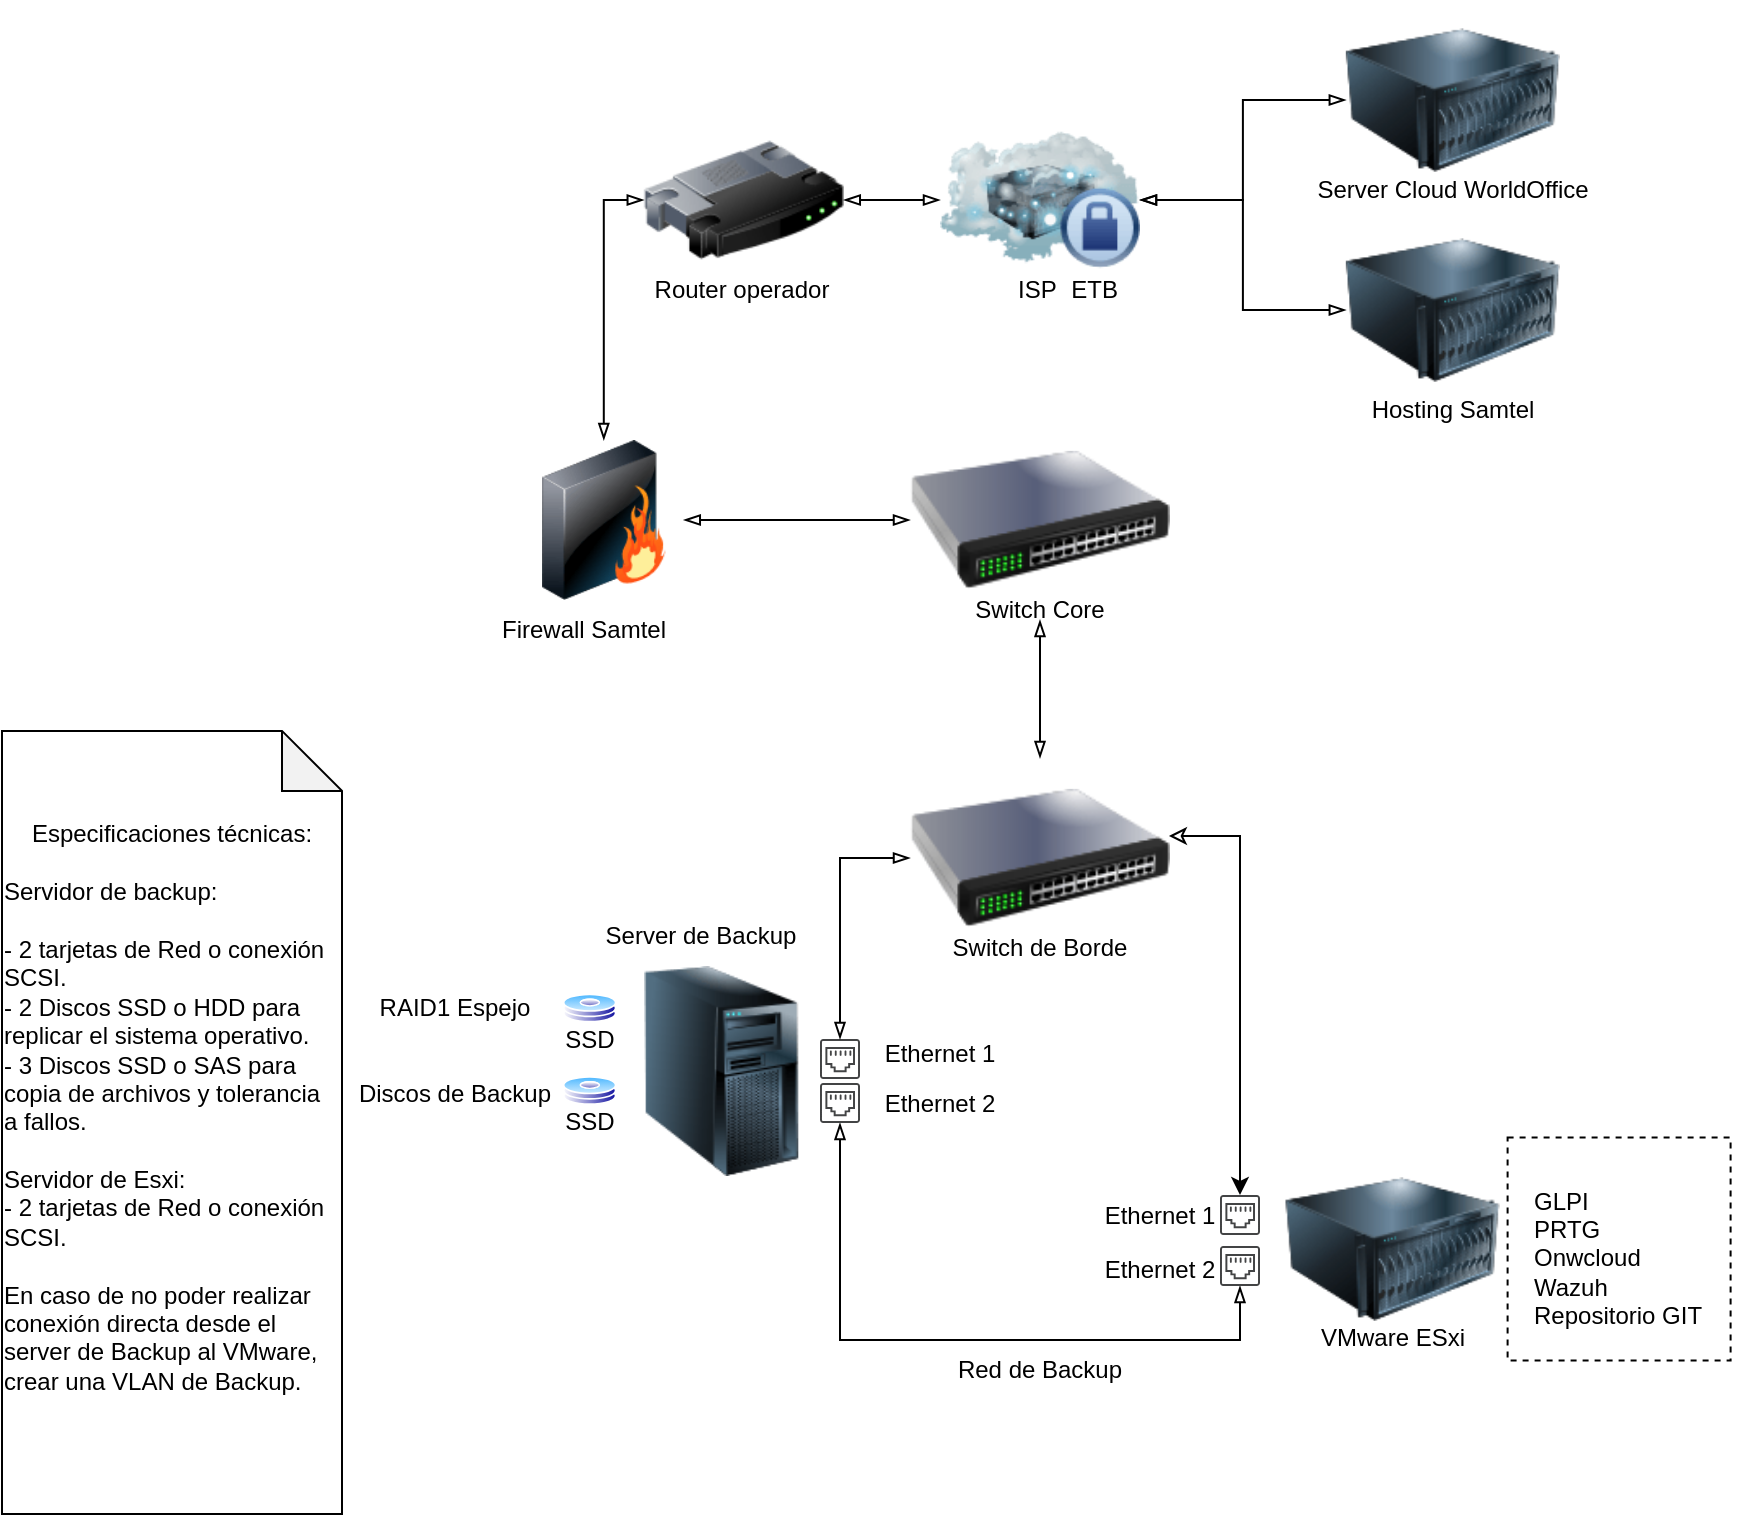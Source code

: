 <mxfile version="26.2.9">
  <diagram id="WI9T0HZ2pTsCkuznbFz-" name="Page-1">
    <mxGraphModel dx="780" dy="514" grid="1" gridSize="10" guides="1" tooltips="1" connect="1" arrows="1" fold="1" page="1" pageScale="1" pageWidth="1169" pageHeight="827" math="0" shadow="0">
      <root>
        <mxCell id="0" />
        <mxCell id="1" parent="0" />
        <mxCell id="FIyyPZFt72G_BdUJnwf7-6" value="" style="sketch=0;pointerEvents=1;shadow=0;dashed=0;html=1;strokeColor=none;fillColor=#434445;aspect=fixed;labelPosition=center;verticalLabelPosition=bottom;verticalAlign=top;align=center;outlineConnect=0;shape=mxgraph.vvd.ethernet_port;" parent="1" vertex="1">
          <mxGeometry x="469" y="567.5" width="20" height="20" as="geometry" />
        </mxCell>
        <mxCell id="FIyyPZFt72G_BdUJnwf7-18" style="edgeStyle=orthogonalEdgeStyle;rounded=0;orthogonalLoop=1;jettySize=auto;html=1;startArrow=blockThin;startFill=0;endArrow=blockThin;endFill=0;" parent="1" source="FIyyPZFt72G_BdUJnwf7-7" target="FIyyPZFt72G_BdUJnwf7-9" edge="1">
          <mxGeometry relative="1" as="geometry">
            <Array as="points">
              <mxPoint x="479" y="718" />
              <mxPoint x="679" y="718" />
            </Array>
          </mxGeometry>
        </mxCell>
        <mxCell id="FIyyPZFt72G_BdUJnwf7-7" value="" style="sketch=0;pointerEvents=1;shadow=0;dashed=0;html=1;strokeColor=none;fillColor=#434445;aspect=fixed;labelPosition=center;verticalLabelPosition=bottom;verticalAlign=top;align=center;outlineConnect=0;shape=mxgraph.vvd.ethernet_port;" parent="1" vertex="1">
          <mxGeometry x="469" y="589.5" width="20" height="20" as="geometry" />
        </mxCell>
        <mxCell id="FIyyPZFt72G_BdUJnwf7-8" value="" style="sketch=0;pointerEvents=1;shadow=0;dashed=0;html=1;strokeColor=none;fillColor=#434445;aspect=fixed;labelPosition=center;verticalLabelPosition=bottom;verticalAlign=top;align=center;outlineConnect=0;shape=mxgraph.vvd.ethernet_port;" parent="1" vertex="1">
          <mxGeometry x="669" y="645.5" width="20" height="20" as="geometry" />
        </mxCell>
        <mxCell id="FIyyPZFt72G_BdUJnwf7-9" value="" style="sketch=0;pointerEvents=1;shadow=0;dashed=0;html=1;strokeColor=none;fillColor=#434445;aspect=fixed;labelPosition=center;verticalLabelPosition=bottom;verticalAlign=top;align=center;outlineConnect=0;shape=mxgraph.vvd.ethernet_port;" parent="1" vertex="1">
          <mxGeometry x="669" y="671" width="20" height="20" as="geometry" />
        </mxCell>
        <mxCell id="FIyyPZFt72G_BdUJnwf7-10" value="RAID1&amp;nbsp;&lt;span style=&quot;background-color: transparent; color: light-dark(rgb(0, 0, 0), rgb(255, 255, 255));&quot;&gt;Espejo&lt;/span&gt;" style="text;html=1;align=center;verticalAlign=middle;whiteSpace=wrap;rounded=0;" parent="1" vertex="1">
          <mxGeometry x="233.1" y="537" width="107.3" height="30" as="geometry" />
        </mxCell>
        <mxCell id="FIyyPZFt72G_BdUJnwf7-14" value="Discos de Backup" style="text;html=1;align=center;verticalAlign=middle;whiteSpace=wrap;rounded=0;" parent="1" vertex="1">
          <mxGeometry x="233.1" y="580.25" width="107.3" height="30" as="geometry" />
        </mxCell>
        <mxCell id="FIyyPZFt72G_BdUJnwf7-25" style="edgeStyle=orthogonalEdgeStyle;rounded=0;orthogonalLoop=1;jettySize=auto;html=1;startArrow=blockThin;startFill=0;exitX=0;exitY=0.5;exitDx=0;exitDy=0;endArrow=blockThin;endFill=0;" parent="1" source="FIyyPZFt72G_BdUJnwf7-40" target="FIyyPZFt72G_BdUJnwf7-6" edge="1">
          <mxGeometry relative="1" as="geometry">
            <mxPoint x="539" y="413.0" as="sourcePoint" />
          </mxGeometry>
        </mxCell>
        <mxCell id="FIyyPZFt72G_BdUJnwf7-32" style="edgeStyle=orthogonalEdgeStyle;rounded=0;orthogonalLoop=1;jettySize=auto;html=1;startArrow=classic;startFill=0;exitX=0.996;exitY=0.39;exitDx=0;exitDy=0;exitPerimeter=0;" parent="1" source="FIyyPZFt72G_BdUJnwf7-40" target="FIyyPZFt72G_BdUJnwf7-8" edge="1">
          <mxGeometry relative="1" as="geometry">
            <mxPoint x="619" y="413.0" as="sourcePoint" />
          </mxGeometry>
        </mxCell>
        <mxCell id="FIyyPZFt72G_BdUJnwf7-19" value="SSD" style="text;html=1;align=center;verticalAlign=middle;whiteSpace=wrap;rounded=0;" parent="1" vertex="1">
          <mxGeometry x="323.83" y="553" width="60" height="30" as="geometry" />
        </mxCell>
        <mxCell id="FIyyPZFt72G_BdUJnwf7-23" value="Red de Backup" style="text;html=1;align=center;verticalAlign=middle;whiteSpace=wrap;rounded=0;" parent="1" vertex="1">
          <mxGeometry x="529" y="718" width="100" height="30" as="geometry" />
        </mxCell>
        <mxCell id="FIyyPZFt72G_BdUJnwf7-26" value="Ethernet 1" style="text;html=1;align=center;verticalAlign=middle;whiteSpace=wrap;rounded=0;" parent="1" vertex="1">
          <mxGeometry x="499" y="559.5" width="60" height="30" as="geometry" />
        </mxCell>
        <mxCell id="FIyyPZFt72G_BdUJnwf7-28" value="Ethernet 2" style="text;html=1;align=center;verticalAlign=middle;whiteSpace=wrap;rounded=0;" parent="1" vertex="1">
          <mxGeometry x="499" y="584.5" width="60" height="30" as="geometry" />
        </mxCell>
        <mxCell id="FIyyPZFt72G_BdUJnwf7-29" value="Ethernet 1" style="text;html=1;align=center;verticalAlign=middle;whiteSpace=wrap;rounded=0;" parent="1" vertex="1">
          <mxGeometry x="609" y="641" width="60" height="30" as="geometry" />
        </mxCell>
        <mxCell id="FIyyPZFt72G_BdUJnwf7-30" value="Ethernet 2" style="text;html=1;align=center;verticalAlign=middle;whiteSpace=wrap;rounded=0;" parent="1" vertex="1">
          <mxGeometry x="609" y="668" width="60" height="30" as="geometry" />
        </mxCell>
        <mxCell id="FIyyPZFt72G_BdUJnwf7-33" value="Server de Backup" style="text;html=1;align=center;verticalAlign=middle;whiteSpace=wrap;rounded=0;" parent="1" vertex="1">
          <mxGeometry x="351.89" y="501" width="115" height="30" as="geometry" />
        </mxCell>
        <mxCell id="FIyyPZFt72G_BdUJnwf7-34" value="VMware ESxi" style="text;html=1;align=center;verticalAlign=middle;whiteSpace=wrap;rounded=0;" parent="1" vertex="1">
          <mxGeometry x="697.8" y="702.25" width="115" height="30" as="geometry" />
        </mxCell>
        <mxCell id="FIyyPZFt72G_BdUJnwf7-36" value="" style="whiteSpace=wrap;html=1;aspect=fixed;dashed=1;" parent="1" vertex="1">
          <mxGeometry x="812.8" y="616.75" width="111.5" height="111.5" as="geometry" />
        </mxCell>
        <mxCell id="FIyyPZFt72G_BdUJnwf7-37" value="GLPI&lt;div&gt;PRTG&lt;/div&gt;&lt;div&gt;Onwcloud&lt;/div&gt;&lt;div&gt;Wazuh&lt;/div&gt;&lt;div&gt;Repositorio GIT&lt;/div&gt;" style="text;html=1;align=left;verticalAlign=middle;whiteSpace=wrap;rounded=0;" parent="1" vertex="1">
          <mxGeometry x="824.3" y="661.75" width="115" height="30" as="geometry" />
        </mxCell>
        <mxCell id="FIyyPZFt72G_BdUJnwf7-56" style="edgeStyle=orthogonalEdgeStyle;rounded=0;orthogonalLoop=1;jettySize=auto;html=1;startArrow=blockThin;startFill=0;endArrow=blockThin;endFill=0;" parent="1" source="FIyyPZFt72G_BdUJnwf7-63" target="FIyyPZFt72G_BdUJnwf7-55" edge="1">
          <mxGeometry relative="1" as="geometry">
            <mxPoint x="419" y="308" as="targetPoint" />
            <Array as="points" />
          </mxGeometry>
        </mxCell>
        <mxCell id="FIyyPZFt72G_BdUJnwf7-65" value="" style="edgeStyle=orthogonalEdgeStyle;rounded=0;orthogonalLoop=1;jettySize=auto;html=1;startArrow=blockThin;startFill=0;endArrow=blockThin;endFill=0;" parent="1" source="FIyyPZFt72G_BdUJnwf7-40" target="FIyyPZFt72G_BdUJnwf7-63" edge="1">
          <mxGeometry relative="1" as="geometry" />
        </mxCell>
        <mxCell id="FIyyPZFt72G_BdUJnwf7-40" value="" style="image;html=1;image=img/lib/clip_art/networking/Switch_128x128.png" parent="1" vertex="1">
          <mxGeometry x="514" y="427" width="130" height="100" as="geometry" />
        </mxCell>
        <mxCell id="FIyyPZFt72G_BdUJnwf7-41" value="Switch de Borde" style="text;html=1;align=center;verticalAlign=middle;whiteSpace=wrap;rounded=0;" parent="1" vertex="1">
          <mxGeometry x="514" y="507" width="130" height="30" as="geometry" />
        </mxCell>
        <mxCell id="FIyyPZFt72G_BdUJnwf7-68" value="" style="edgeStyle=orthogonalEdgeStyle;rounded=0;orthogonalLoop=1;jettySize=auto;html=1;startArrow=blockThin;startFill=0;endArrow=blockThin;endFill=0;" parent="1" source="FIyyPZFt72G_BdUJnwf7-48" target="FIyyPZFt72G_BdUJnwf7-59" edge="1">
          <mxGeometry relative="1" as="geometry" />
        </mxCell>
        <mxCell id="FIyyPZFt72G_BdUJnwf7-48" value="" style="image;html=1;image=img/lib/clip_art/networking/Router_128x128.png" parent="1" vertex="1">
          <mxGeometry x="380.89" y="98" width="100" height="100" as="geometry" />
        </mxCell>
        <mxCell id="FIyyPZFt72G_BdUJnwf7-50" value="" style="image;html=1;image=img/lib/clip_art/computers/Server_Tower_128x128.png" parent="1" vertex="1">
          <mxGeometry x="367.1" y="531" width="105" height="105" as="geometry" />
        </mxCell>
        <mxCell id="FIyyPZFt72G_BdUJnwf7-57" style="edgeStyle=orthogonalEdgeStyle;rounded=0;orthogonalLoop=1;jettySize=auto;html=1;entryX=0;entryY=0.5;entryDx=0;entryDy=0;startArrow=blockThin;startFill=0;endArrow=blockThin;endFill=0;" parent="1" source="FIyyPZFt72G_BdUJnwf7-55" target="FIyyPZFt72G_BdUJnwf7-48" edge="1">
          <mxGeometry relative="1" as="geometry" />
        </mxCell>
        <mxCell id="FIyyPZFt72G_BdUJnwf7-55" value="" style="image;html=1;image=img/lib/clip_art/networking/Firewall_128x128.png" parent="1" vertex="1">
          <mxGeometry x="320.89" y="268" width="80" height="80" as="geometry" />
        </mxCell>
        <mxCell id="FIyyPZFt72G_BdUJnwf7-69" value="" style="edgeStyle=orthogonalEdgeStyle;rounded=0;orthogonalLoop=1;jettySize=auto;html=1;startArrow=blockThin;startFill=0;endArrow=blockThin;endFill=0;" parent="1" source="FIyyPZFt72G_BdUJnwf7-59" target="FIyyPZFt72G_BdUJnwf7-62" edge="1">
          <mxGeometry relative="1" as="geometry" />
        </mxCell>
        <mxCell id="FIyyPZFt72G_BdUJnwf7-59" value="" style="image;html=1;image=img/lib/clip_art/networking/Cloud_Server_Private_128x128.png" parent="1" vertex="1">
          <mxGeometry x="529.0" y="98" width="100" height="100" as="geometry" />
        </mxCell>
        <mxCell id="FIyyPZFt72G_BdUJnwf7-70" value="" style="edgeStyle=orthogonalEdgeStyle;rounded=0;orthogonalLoop=1;jettySize=auto;html=1;startArrow=blockThin;startFill=0;endArrow=blockThin;endFill=0;" parent="1" source="FIyyPZFt72G_BdUJnwf7-60" target="FIyyPZFt72G_BdUJnwf7-59" edge="1">
          <mxGeometry relative="1" as="geometry" />
        </mxCell>
        <mxCell id="FIyyPZFt72G_BdUJnwf7-60" value="" style="image;html=1;image=img/lib/clip_art/computers/Server_128x128.png" parent="1" vertex="1">
          <mxGeometry x="731.91" y="48" width="107.09" height="100" as="geometry" />
        </mxCell>
        <mxCell id="FIyyPZFt72G_BdUJnwf7-62" value="" style="image;html=1;image=img/lib/clip_art/computers/Server_128x128.png" parent="1" vertex="1">
          <mxGeometry x="731.91" y="148" width="107.09" height="110" as="geometry" />
        </mxCell>
        <mxCell id="FIyyPZFt72G_BdUJnwf7-63" value="" style="image;html=1;image=img/lib/clip_art/networking/Switch_128x128.png" parent="1" vertex="1">
          <mxGeometry x="514" y="258" width="130" height="100" as="geometry" />
        </mxCell>
        <mxCell id="FIyyPZFt72G_BdUJnwf7-66" value="Switch Core" style="text;html=1;align=center;verticalAlign=middle;whiteSpace=wrap;rounded=0;" parent="1" vertex="1">
          <mxGeometry x="514" y="338" width="130" height="30" as="geometry" />
        </mxCell>
        <mxCell id="FIyyPZFt72G_BdUJnwf7-67" value="Firewall Samtel" style="text;html=1;align=center;verticalAlign=middle;whiteSpace=wrap;rounded=0;" parent="1" vertex="1">
          <mxGeometry x="285.89" y="348" width="130" height="30" as="geometry" />
        </mxCell>
        <mxCell id="FIyyPZFt72G_BdUJnwf7-71" value="Router operador" style="text;html=1;align=center;verticalAlign=middle;whiteSpace=wrap;rounded=0;" parent="1" vertex="1">
          <mxGeometry x="365.47" y="178" width="130" height="30" as="geometry" />
        </mxCell>
        <mxCell id="FIyyPZFt72G_BdUJnwf7-72" value="ISP&amp;nbsp;&lt;span style=&quot;white-space: pre;&quot;&gt;&#x9;&lt;/span&gt;ETB" style="text;html=1;align=center;verticalAlign=middle;whiteSpace=wrap;rounded=0;" parent="1" vertex="1">
          <mxGeometry x="528.41" y="178" width="130" height="30" as="geometry" />
        </mxCell>
        <mxCell id="FIyyPZFt72G_BdUJnwf7-73" value="Server Cloud WorldOffice" style="text;html=1;align=center;verticalAlign=middle;whiteSpace=wrap;rounded=0;" parent="1" vertex="1">
          <mxGeometry x="716.18" y="128" width="138.54" height="30" as="geometry" />
        </mxCell>
        <mxCell id="FIyyPZFt72G_BdUJnwf7-74" value="Hosting Samtel" style="text;html=1;align=center;verticalAlign=middle;whiteSpace=wrap;rounded=0;" parent="1" vertex="1">
          <mxGeometry x="716.18" y="238" width="138.54" height="30" as="geometry" />
        </mxCell>
        <mxCell id="FIyyPZFt72G_BdUJnwf7-76" value="" style="image;html=1;image=img/lib/clip_art/computers/Server_128x128.png" parent="1" vertex="1">
          <mxGeometry x="701.75" y="617.5" width="107.09" height="110" as="geometry" />
        </mxCell>
        <mxCell id="FIyyPZFt72G_BdUJnwf7-77" value="" style="image;aspect=fixed;perimeter=ellipsePerimeter;html=1;align=center;shadow=0;dashed=0;spacingTop=3;image=img/lib/active_directory/hard_disk.svg;" parent="1" vertex="1">
          <mxGeometry x="340.4" y="544.75" width="26.85" height="14.5" as="geometry" />
        </mxCell>
        <mxCell id="FIyyPZFt72G_BdUJnwf7-79" value="SSD" style="text;html=1;align=center;verticalAlign=middle;whiteSpace=wrap;rounded=0;" parent="1" vertex="1">
          <mxGeometry x="323.82" y="594.25" width="60" height="30" as="geometry" />
        </mxCell>
        <mxCell id="FIyyPZFt72G_BdUJnwf7-80" value="" style="image;aspect=fixed;perimeter=ellipsePerimeter;html=1;align=center;shadow=0;dashed=0;spacingTop=3;image=img/lib/active_directory/hard_disk.svg;" parent="1" vertex="1">
          <mxGeometry x="340.39" y="586" width="26.85" height="14.5" as="geometry" />
        </mxCell>
        <mxCell id="FIyyPZFt72G_BdUJnwf7-82" value="Especificaciones técnicas:&lt;div&gt;&lt;br&gt;&lt;/div&gt;&lt;div style=&quot;text-align: left;&quot;&gt;Servidor de backup:&lt;/div&gt;&lt;div style=&quot;text-align: left;&quot;&gt;&lt;br&gt;&lt;/div&gt;&lt;div style=&quot;text-align: left;&quot;&gt;- 2 tarjetas de Red o&amp;nbsp;conexión SCSI.&lt;/div&gt;&lt;div style=&quot;text-align: left;&quot;&gt;- 2 Discos SSD o HDD para replicar el sistema operativo.&lt;/div&gt;&lt;div style=&quot;text-align: left;&quot;&gt;- 3 Discos SSD o SAS para copia de archivos y tolerancia a fallos.&lt;/div&gt;&lt;div style=&quot;text-align: left;&quot;&gt;&lt;br&gt;&lt;/div&gt;&lt;div style=&quot;text-align: left;&quot;&gt;Servidor de Esxi:&lt;/div&gt;&lt;div style=&quot;text-align: left;&quot;&gt;- 2 tarjetas de Red o conexión SCSI.&lt;/div&gt;&lt;div style=&quot;text-align: left;&quot;&gt;&lt;span style=&quot;background-color: transparent; color: light-dark(rgb(0, 0, 0), rgb(255, 255, 255));&quot;&gt;&lt;br&gt;&lt;/span&gt;&lt;/div&gt;&lt;div style=&quot;text-align: left;&quot;&gt;&lt;span style=&quot;background-color: transparent; color: light-dark(rgb(0, 0, 0), rgb(255, 255, 255));&quot;&gt;En caso de no poder realizar conexión directa desde el server de Backup al VMware, crear una VLAN de Backup.&amp;nbsp;&amp;nbsp;&lt;/span&gt;&lt;/div&gt;&lt;div&gt;&lt;br&gt;&lt;/div&gt;" style="shape=note;whiteSpace=wrap;html=1;backgroundOutline=1;darkOpacity=0.05;" parent="1" vertex="1">
          <mxGeometry x="60" y="413.44" width="170" height="391.62" as="geometry" />
        </mxCell>
      </root>
    </mxGraphModel>
  </diagram>
</mxfile>
